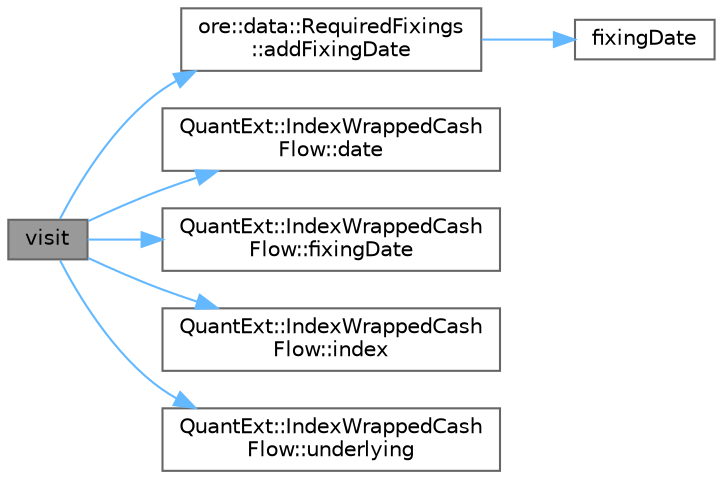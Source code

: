 digraph "visit"
{
 // INTERACTIVE_SVG=YES
 // LATEX_PDF_SIZE
  bgcolor="transparent";
  edge [fontname=Helvetica,fontsize=10,labelfontname=Helvetica,labelfontsize=10];
  node [fontname=Helvetica,fontsize=10,shape=box,height=0.2,width=0.4];
  rankdir="LR";
  Node1 [label="visit",height=0.2,width=0.4,color="gray40", fillcolor="grey60", style="filled", fontcolor="black",tooltip=" "];
  Node1 -> Node2 [color="steelblue1",style="solid"];
  Node2 [label="ore::data::RequiredFixings\l::addFixingDate",height=0.2,width=0.4,color="grey40", fillcolor="white", style="filled",URL="$classore_1_1data_1_1_required_fixings.html#ab7dfe7e5dd7a3d8d8f67fc9096a3c57d",tooltip=" "];
  Node2 -> Node3 [color="steelblue1",style="solid"];
  Node3 [label="fixingDate",height=0.2,width=0.4,color="grey40", fillcolor="white", style="filled",URL="C:/dev/ORE/documentation/QuantExt/doc/quantext.tag$namespace_quant_ext_1_1_zero_inflation.html#a57de786c1c8988b6da9d354282b4b370",tooltip=" "];
  Node1 -> Node4 [color="steelblue1",style="solid"];
  Node4 [label="QuantExt::IndexWrappedCash\lFlow::date",height=0.2,width=0.4,color="grey40", fillcolor="white", style="filled",URL="C:/dev/ORE/documentation/QuantExt/doc/quantext.tag$class_quant_ext_1_1_index_wrapped_cash_flow.html#acda6b54c0fae709ae1bcccfae9e1d83d",tooltip=" "];
  Node1 -> Node5 [color="steelblue1",style="solid"];
  Node5 [label="QuantExt::IndexWrappedCash\lFlow::fixingDate",height=0.2,width=0.4,color="grey40", fillcolor="white", style="filled",URL="C:/dev/ORE/documentation/QuantExt/doc/quantext.tag$class_quant_ext_1_1_index_wrapped_cash_flow.html#ade9258d55bd3f070a9f7ab80c07fe860",tooltip=" "];
  Node1 -> Node6 [color="steelblue1",style="solid"];
  Node6 [label="QuantExt::IndexWrappedCash\lFlow::index",height=0.2,width=0.4,color="grey40", fillcolor="white", style="filled",URL="C:/dev/ORE/documentation/QuantExt/doc/quantext.tag$class_quant_ext_1_1_index_wrapped_cash_flow.html#a484131eef281d96c6e5d42f0a5e6f7f1",tooltip=" "];
  Node1 -> Node7 [color="steelblue1",style="solid"];
  Node7 [label="QuantExt::IndexWrappedCash\lFlow::underlying",height=0.2,width=0.4,color="grey40", fillcolor="white", style="filled",URL="C:/dev/ORE/documentation/QuantExt/doc/quantext.tag$class_quant_ext_1_1_index_wrapped_cash_flow.html#a62118cc0c09f965375d09777864014e5",tooltip=" "];
}
